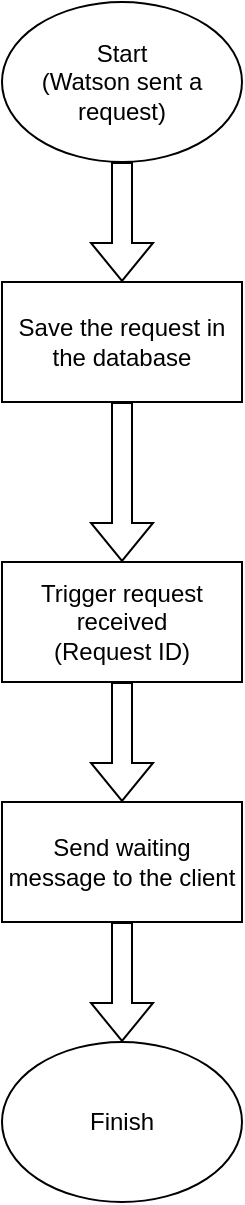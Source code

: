 <mxfile version="10.8.0" type="device"><diagram name="Request Received" id="c7558073-3199-34d8-9f00-42111426c3f3"><mxGraphModel dx="1010" dy="555" grid="1" gridSize="10" guides="1" tooltips="1" connect="1" arrows="1" fold="1" page="1" pageScale="1" pageWidth="826" pageHeight="1169" background="#ffffff" math="0" shadow="0"><root><mxCell id="0"/><mxCell id="1" parent="0"/><mxCell id="17eCyHXl2a0GTyCmrGB4-96" value="" style="edgeStyle=orthogonalEdgeStyle;shape=flexArrow;rounded=0;orthogonalLoop=1;jettySize=auto;html=1;" edge="1" parent="1" source="17eCyHXl2a0GTyCmrGB4-97" target="17eCyHXl2a0GTyCmrGB4-100"><mxGeometry relative="1" as="geometry"/></mxCell><mxCell id="17eCyHXl2a0GTyCmrGB4-97" value="&lt;div&gt;Start&lt;/div&gt;&lt;div&gt;(Watson sent a request)&lt;br&gt;&lt;/div&gt;" style="ellipse;whiteSpace=wrap;html=1;" vertex="1" parent="1"><mxGeometry x="360" y="20" width="120" height="80" as="geometry"/></mxCell><mxCell id="17eCyHXl2a0GTyCmrGB4-98" value="" style="edgeStyle=orthogonalEdgeStyle;shape=flexArrow;rounded=0;orthogonalLoop=1;jettySize=auto;html=1;" edge="1" parent="1" source="17eCyHXl2a0GTyCmrGB4-100" target="17eCyHXl2a0GTyCmrGB4-103"><mxGeometry relative="1" as="geometry"/></mxCell><mxCell id="17eCyHXl2a0GTyCmrGB4-100" value="Save the request in the database" style="rounded=0;whiteSpace=wrap;html=1;" vertex="1" parent="1"><mxGeometry x="360" y="160" width="120" height="60" as="geometry"/></mxCell><mxCell id="17eCyHXl2a0GTyCmrGB4-102" value="" style="edgeStyle=orthogonalEdgeStyle;shape=flexArrow;rounded=0;orthogonalLoop=1;jettySize=auto;html=1;" edge="1" parent="1" source="17eCyHXl2a0GTyCmrGB4-103" target="17eCyHXl2a0GTyCmrGB4-105"><mxGeometry relative="1" as="geometry"/></mxCell><mxCell id="17eCyHXl2a0GTyCmrGB4-103" value="&lt;div&gt;Trigger request received&lt;/div&gt;&lt;div&gt;(Request ID)&lt;br&gt;&lt;/div&gt;" style="rounded=0;whiteSpace=wrap;html=1;" vertex="1" parent="1"><mxGeometry x="360" y="300" width="120" height="60" as="geometry"/></mxCell><mxCell id="17eCyHXl2a0GTyCmrGB4-104" value="" style="edgeStyle=orthogonalEdgeStyle;shape=flexArrow;rounded=0;orthogonalLoop=1;jettySize=auto;html=1;" edge="1" parent="1" source="17eCyHXl2a0GTyCmrGB4-105" target="17eCyHXl2a0GTyCmrGB4-106"><mxGeometry relative="1" as="geometry"/></mxCell><mxCell id="17eCyHXl2a0GTyCmrGB4-105" value="Send waiting message to the client" style="rounded=0;whiteSpace=wrap;html=1;" vertex="1" parent="1"><mxGeometry x="360" y="420" width="120" height="60" as="geometry"/></mxCell><mxCell id="17eCyHXl2a0GTyCmrGB4-106" value="Finish" style="ellipse;whiteSpace=wrap;html=1;" vertex="1" parent="1"><mxGeometry x="360" y="540" width="120" height="80" as="geometry"/></mxCell></root></mxGraphModel></diagram><diagram id="4eetI59IWGVoiyT_2HwH" name="Handle request"><mxGraphModel dx="1010" dy="555" grid="1" gridSize="10" guides="1" tooltips="1" connect="1" arrows="1" fold="1" page="1" pageScale="1" pageWidth="850" pageHeight="1100" math="0" shadow="0"><root><mxCell id="SLoaq3obtZ_dOO5Mtypg-0"/><mxCell id="SLoaq3obtZ_dOO5Mtypg-1" parent="SLoaq3obtZ_dOO5Mtypg-0"/><mxCell id="SLoaq3obtZ_dOO5Mtypg-7" value="" style="edgeStyle=orthogonalEdgeStyle;shape=flexArrow;rounded=0;orthogonalLoop=1;jettySize=auto;html=1;" edge="1" parent="SLoaq3obtZ_dOO5Mtypg-1" source="SLoaq3obtZ_dOO5Mtypg-2" target="SLoaq3obtZ_dOO5Mtypg-3"><mxGeometry relative="1" as="geometry"/></mxCell><mxCell id="SLoaq3obtZ_dOO5Mtypg-2" value="&lt;div&gt;Start&lt;/div&gt;&lt;div&gt;(Request received event)&lt;br&gt;&lt;/div&gt;" style="ellipse;whiteSpace=wrap;html=1;" vertex="1" parent="SLoaq3obtZ_dOO5Mtypg-1"><mxGeometry x="365" y="30" width="120" height="80" as="geometry"/></mxCell><mxCell id="SLoaq3obtZ_dOO5Mtypg-13" style="edgeStyle=orthogonalEdgeStyle;shape=flexArrow;rounded=0;orthogonalLoop=1;jettySize=auto;html=1;entryX=0.5;entryY=0;entryDx=0;entryDy=0;" edge="1" parent="SLoaq3obtZ_dOO5Mtypg-1" source="SLoaq3obtZ_dOO5Mtypg-3" target="SLoaq3obtZ_dOO5Mtypg-12"><mxGeometry relative="1" as="geometry"/></mxCell><mxCell id="SLoaq3obtZ_dOO5Mtypg-3" value="Get all online agents" style="rounded=0;whiteSpace=wrap;html=1;" vertex="1" parent="SLoaq3obtZ_dOO5Mtypg-1"><mxGeometry x="365" y="170" width="120" height="60" as="geometry"/></mxCell><mxCell id="SLoaq3obtZ_dOO5Mtypg-20" value="" style="edgeStyle=orthogonalEdgeStyle;shape=flexArrow;rounded=0;orthogonalLoop=1;jettySize=auto;html=1;" edge="1" parent="SLoaq3obtZ_dOO5Mtypg-1" source="SLoaq3obtZ_dOO5Mtypg-12" target="SLoaq3obtZ_dOO5Mtypg-19"><mxGeometry relative="1" as="geometry"/></mxCell><mxCell id="SLoaq3obtZ_dOO5Mtypg-35" style="edgeStyle=orthogonalEdgeStyle;shape=flexArrow;rounded=0;orthogonalLoop=1;jettySize=auto;html=1;exitX=0;exitY=0.5;exitDx=0;exitDy=0;entryX=0.5;entryY=0;entryDx=0;entryDy=0;" edge="1" parent="SLoaq3obtZ_dOO5Mtypg-1" source="SLoaq3obtZ_dOO5Mtypg-12" target="SLoaq3obtZ_dOO5Mtypg-23"><mxGeometry relative="1" as="geometry"/></mxCell><mxCell id="SLoaq3obtZ_dOO5Mtypg-12" value="Anyone available" style="rhombus;whiteSpace=wrap;html=1;" vertex="1" parent="SLoaq3obtZ_dOO5Mtypg-1"><mxGeometry x="385" y="290" width="80" height="80" as="geometry"/></mxCell><mxCell id="SLoaq3obtZ_dOO5Mtypg-16" value="NO" style="text;html=1;strokeColor=none;fillColor=none;align=center;verticalAlign=middle;whiteSpace=wrap;rounded=0;" vertex="1" parent="SLoaq3obtZ_dOO5Mtypg-1"><mxGeometry x="330" y="300" width="40" height="20" as="geometry"/></mxCell><mxCell id="SLoaq3obtZ_dOO5Mtypg-22" value="" style="edgeStyle=orthogonalEdgeStyle;shape=flexArrow;rounded=0;orthogonalLoop=1;jettySize=auto;html=1;" edge="1" parent="SLoaq3obtZ_dOO5Mtypg-1" source="SLoaq3obtZ_dOO5Mtypg-19" target="SLoaq3obtZ_dOO5Mtypg-21"><mxGeometry relative="1" as="geometry"/></mxCell><mxCell id="SLoaq3obtZ_dOO5Mtypg-19" value="Find someone who is responsible for this kind of request" style="rounded=0;whiteSpace=wrap;html=1;" vertex="1" parent="SLoaq3obtZ_dOO5Mtypg-1"><mxGeometry x="365" y="430" width="120" height="60" as="geometry"/></mxCell><mxCell id="SLoaq3obtZ_dOO5Mtypg-30" value="" style="edgeStyle=orthogonalEdgeStyle;shape=flexArrow;rounded=0;orthogonalLoop=1;jettySize=auto;html=1;" edge="1" parent="SLoaq3obtZ_dOO5Mtypg-1" source="SLoaq3obtZ_dOO5Mtypg-21" target="SLoaq3obtZ_dOO5Mtypg-23"><mxGeometry relative="1" as="geometry"/></mxCell><mxCell id="SLoaq3obtZ_dOO5Mtypg-37" value="" style="edgeStyle=orthogonalEdgeStyle;shape=flexArrow;rounded=0;orthogonalLoop=1;jettySize=auto;html=1;" edge="1" parent="SLoaq3obtZ_dOO5Mtypg-1" source="SLoaq3obtZ_dOO5Mtypg-21" target="SLoaq3obtZ_dOO5Mtypg-36"><mxGeometry relative="1" as="geometry"/></mxCell><mxCell id="SLoaq3obtZ_dOO5Mtypg-21" value="&lt;div&gt;Anyone&lt;/div&gt;&lt;div&gt;found&lt;/div&gt;" style="rhombus;whiteSpace=wrap;html=1;" vertex="1" parent="SLoaq3obtZ_dOO5Mtypg-1"><mxGeometry x="385" y="550" width="80" height="80" as="geometry"/></mxCell><mxCell id="SLoaq3obtZ_dOO5Mtypg-47" style="edgeStyle=orthogonalEdgeStyle;shape=flexArrow;rounded=0;orthogonalLoop=1;jettySize=auto;html=1;entryX=0.5;entryY=0;entryDx=0;entryDy=0;" edge="1" parent="SLoaq3obtZ_dOO5Mtypg-1" source="SLoaq3obtZ_dOO5Mtypg-23" target="SLoaq3obtZ_dOO5Mtypg-45"><mxGeometry relative="1" as="geometry"/></mxCell><mxCell id="SLoaq3obtZ_dOO5Mtypg-23" value="Mark request as unhandled" style="rounded=0;whiteSpace=wrap;html=1;" vertex="1" parent="SLoaq3obtZ_dOO5Mtypg-1"><mxGeometry x="170" y="560" width="120" height="60" as="geometry"/></mxCell><mxCell id="SLoaq3obtZ_dOO5Mtypg-26" value="NO" style="text;html=1;strokeColor=none;fillColor=none;align=center;verticalAlign=middle;whiteSpace=wrap;rounded=0;" vertex="1" parent="SLoaq3obtZ_dOO5Mtypg-1"><mxGeometry x="330" y="560" width="40" height="20" as="geometry"/></mxCell><mxCell id="SLoaq3obtZ_dOO5Mtypg-31" value="Yes" style="text;html=1;strokeColor=none;fillColor=none;align=center;verticalAlign=middle;whiteSpace=wrap;rounded=0;" vertex="1" parent="SLoaq3obtZ_dOO5Mtypg-1"><mxGeometry x="430" y="640" width="40" height="20" as="geometry"/></mxCell><mxCell id="SLoaq3obtZ_dOO5Mtypg-46" value="" style="edgeStyle=orthogonalEdgeStyle;shape=flexArrow;rounded=0;orthogonalLoop=1;jettySize=auto;html=1;" edge="1" parent="SLoaq3obtZ_dOO5Mtypg-1" source="SLoaq3obtZ_dOO5Mtypg-32" target="SLoaq3obtZ_dOO5Mtypg-45"><mxGeometry relative="1" as="geometry"/></mxCell><mxCell id="SLoaq3obtZ_dOO5Mtypg-32" value="Send the request on his/her dashboard" style="rounded=0;whiteSpace=wrap;html=1;" vertex="1" parent="SLoaq3obtZ_dOO5Mtypg-1"><mxGeometry x="365" y="960" width="120" height="60" as="geometry"/></mxCell><mxCell id="SLoaq3obtZ_dOO5Mtypg-34" value="Yes" style="text;html=1;strokeColor=none;fillColor=none;align=center;verticalAlign=middle;whiteSpace=wrap;rounded=0;" vertex="1" parent="SLoaq3obtZ_dOO5Mtypg-1"><mxGeometry x="440" y="380" width="40" height="20" as="geometry"/></mxCell><mxCell id="SLoaq3obtZ_dOO5Mtypg-39" value="" style="edgeStyle=orthogonalEdgeStyle;shape=flexArrow;rounded=0;orthogonalLoop=1;jettySize=auto;html=1;" edge="1" parent="SLoaq3obtZ_dOO5Mtypg-1" source="SLoaq3obtZ_dOO5Mtypg-36" target="SLoaq3obtZ_dOO5Mtypg-38"><mxGeometry relative="1" as="geometry"/></mxCell><mxCell id="SLoaq3obtZ_dOO5Mtypg-36" value="&lt;div&gt;Check his/her capacity&lt;/div&gt;&lt;div&gt;(How many users are waiting for him/her)&lt;br&gt;&lt;/div&gt;" style="rounded=0;whiteSpace=wrap;html=1;" vertex="1" parent="SLoaq3obtZ_dOO5Mtypg-1"><mxGeometry x="365" y="690" width="120" height="60" as="geometry"/></mxCell><mxCell id="SLoaq3obtZ_dOO5Mtypg-41" style="edgeStyle=orthogonalEdgeStyle;shape=flexArrow;rounded=0;orthogonalLoop=1;jettySize=auto;html=1;entryX=1;entryY=0.5;entryDx=0;entryDy=0;" edge="1" parent="SLoaq3obtZ_dOO5Mtypg-1" source="SLoaq3obtZ_dOO5Mtypg-38" target="SLoaq3obtZ_dOO5Mtypg-19"><mxGeometry relative="1" as="geometry"><mxPoint x="640" y="440" as="targetPoint"/><Array as="points"><mxPoint x="660" y="850"/><mxPoint x="660" y="460"/></Array></mxGeometry></mxCell><mxCell id="SLoaq3obtZ_dOO5Mtypg-43" value="" style="edgeStyle=orthogonalEdgeStyle;shape=flexArrow;rounded=0;orthogonalLoop=1;jettySize=auto;html=1;" edge="1" parent="SLoaq3obtZ_dOO5Mtypg-1" source="SLoaq3obtZ_dOO5Mtypg-38" target="SLoaq3obtZ_dOO5Mtypg-32"><mxGeometry relative="1" as="geometry"/></mxCell><mxCell id="SLoaq3obtZ_dOO5Mtypg-38" value="Can handle" style="rhombus;whiteSpace=wrap;html=1;" vertex="1" parent="SLoaq3obtZ_dOO5Mtypg-1"><mxGeometry x="385" y="810" width="80" height="80" as="geometry"/></mxCell><mxCell id="SLoaq3obtZ_dOO5Mtypg-42" value="NO" style="text;html=1;strokeColor=none;fillColor=none;align=center;verticalAlign=middle;whiteSpace=wrap;rounded=0;" vertex="1" parent="SLoaq3obtZ_dOO5Mtypg-1"><mxGeometry x="465" y="820" width="40" height="20" as="geometry"/></mxCell><mxCell id="SLoaq3obtZ_dOO5Mtypg-44" value="Yes" style="text;html=1;strokeColor=none;fillColor=none;align=center;verticalAlign=middle;whiteSpace=wrap;rounded=0;" vertex="1" parent="SLoaq3obtZ_dOO5Mtypg-1"><mxGeometry x="430" y="890" width="40" height="20" as="geometry"/></mxCell><mxCell id="SLoaq3obtZ_dOO5Mtypg-45" value="Finish" style="ellipse;whiteSpace=wrap;html=1;" vertex="1" parent="SLoaq3obtZ_dOO5Mtypg-1"><mxGeometry x="170" y="950" width="120" height="80" as="geometry"/></mxCell></root></mxGraphModel></diagram><diagram id="CfW66pa3oWp9ytcwm2Th" name="Response to the request"><mxGraphModel dx="1010" dy="555" grid="1" gridSize="10" guides="1" tooltips="1" connect="1" arrows="1" fold="1" page="1" pageScale="1" pageWidth="850" pageHeight="1100" math="0" shadow="0"><root><mxCell id="f0K3V2UotZe2q8QADyYG-0"/><mxCell id="f0K3V2UotZe2q8QADyYG-1" parent="f0K3V2UotZe2q8QADyYG-0"/><mxCell id="bGAJ7kQCJJzCxU1zNW5T-4" value="" style="edgeStyle=orthogonalEdgeStyle;shape=flexArrow;rounded=0;orthogonalLoop=1;jettySize=auto;html=1;" edge="1" parent="f0K3V2UotZe2q8QADyYG-1" source="bGAJ7kQCJJzCxU1zNW5T-0" target="bGAJ7kQCJJzCxU1zNW5T-1"><mxGeometry relative="1" as="geometry"/></mxCell><mxCell id="bGAJ7kQCJJzCxU1zNW5T-0" value="&lt;div&gt;Reply/Response received&lt;/div&gt;&lt;div&gt;(Agent replied)&lt;br&gt;&lt;/div&gt;" style="ellipse;whiteSpace=wrap;html=1;" vertex="1" parent="f0K3V2UotZe2q8QADyYG-1"><mxGeometry x="365" y="20" width="120" height="80" as="geometry"/></mxCell><mxCell id="bGAJ7kQCJJzCxU1zNW5T-10" value="" style="edgeStyle=orthogonalEdgeStyle;shape=flexArrow;rounded=0;orthogonalLoop=1;jettySize=auto;html=1;" edge="1" parent="f0K3V2UotZe2q8QADyYG-1" source="bGAJ7kQCJJzCxU1zNW5T-1" target="bGAJ7kQCJJzCxU1zNW5T-5"><mxGeometry relative="1" as="geometry"/></mxCell><mxCell id="bGAJ7kQCJJzCxU1zNW5T-1" value="&lt;div&gt;Add reply in to the target thread&lt;/div&gt;&lt;div&gt;(As history)&lt;br&gt;&lt;/div&gt;" style="rounded=0;whiteSpace=wrap;html=1;" vertex="1" parent="f0K3V2UotZe2q8QADyYG-1"><mxGeometry x="365" y="160" width="120" height="60" as="geometry"/></mxCell><mxCell id="bGAJ7kQCJJzCxU1zNW5T-9" value="" style="edgeStyle=orthogonalEdgeStyle;shape=flexArrow;rounded=0;orthogonalLoop=1;jettySize=auto;html=1;" edge="1" parent="f0K3V2UotZe2q8QADyYG-1" source="bGAJ7kQCJJzCxU1zNW5T-5" target="bGAJ7kQCJJzCxU1zNW5T-6"><mxGeometry relative="1" as="geometry"/></mxCell><mxCell id="bGAJ7kQCJJzCxU1zNW5T-5" value="Load thread info from the database" style="rounded=0;whiteSpace=wrap;html=1;" vertex="1" parent="f0K3V2UotZe2q8QADyYG-1"><mxGeometry x="365" y="290" width="120" height="60" as="geometry"/></mxCell><mxCell id="bGAJ7kQCJJzCxU1zNW5T-8" value="" style="edgeStyle=orthogonalEdgeStyle;shape=flexArrow;rounded=0;orthogonalLoop=1;jettySize=auto;html=1;" edge="1" parent="f0K3V2UotZe2q8QADyYG-1" source="bGAJ7kQCJJzCxU1zNW5T-6" target="bGAJ7kQCJJzCxU1zNW5T-7"><mxGeometry relative="1" as="geometry"/></mxCell><mxCell id="bGAJ7kQCJJzCxU1zNW5T-6" value="Send reply via Watson APIs" style="rounded=0;whiteSpace=wrap;html=1;" vertex="1" parent="f0K3V2UotZe2q8QADyYG-1"><mxGeometry x="365" y="420" width="120" height="60" as="geometry"/></mxCell><mxCell id="bGAJ7kQCJJzCxU1zNW5T-7" value="Finish" style="ellipse;whiteSpace=wrap;html=1;" vertex="1" parent="f0K3V2UotZe2q8QADyYG-1"><mxGeometry x="365" y="550" width="120" height="80" as="geometry"/></mxCell></root></mxGraphModel></diagram></mxfile>